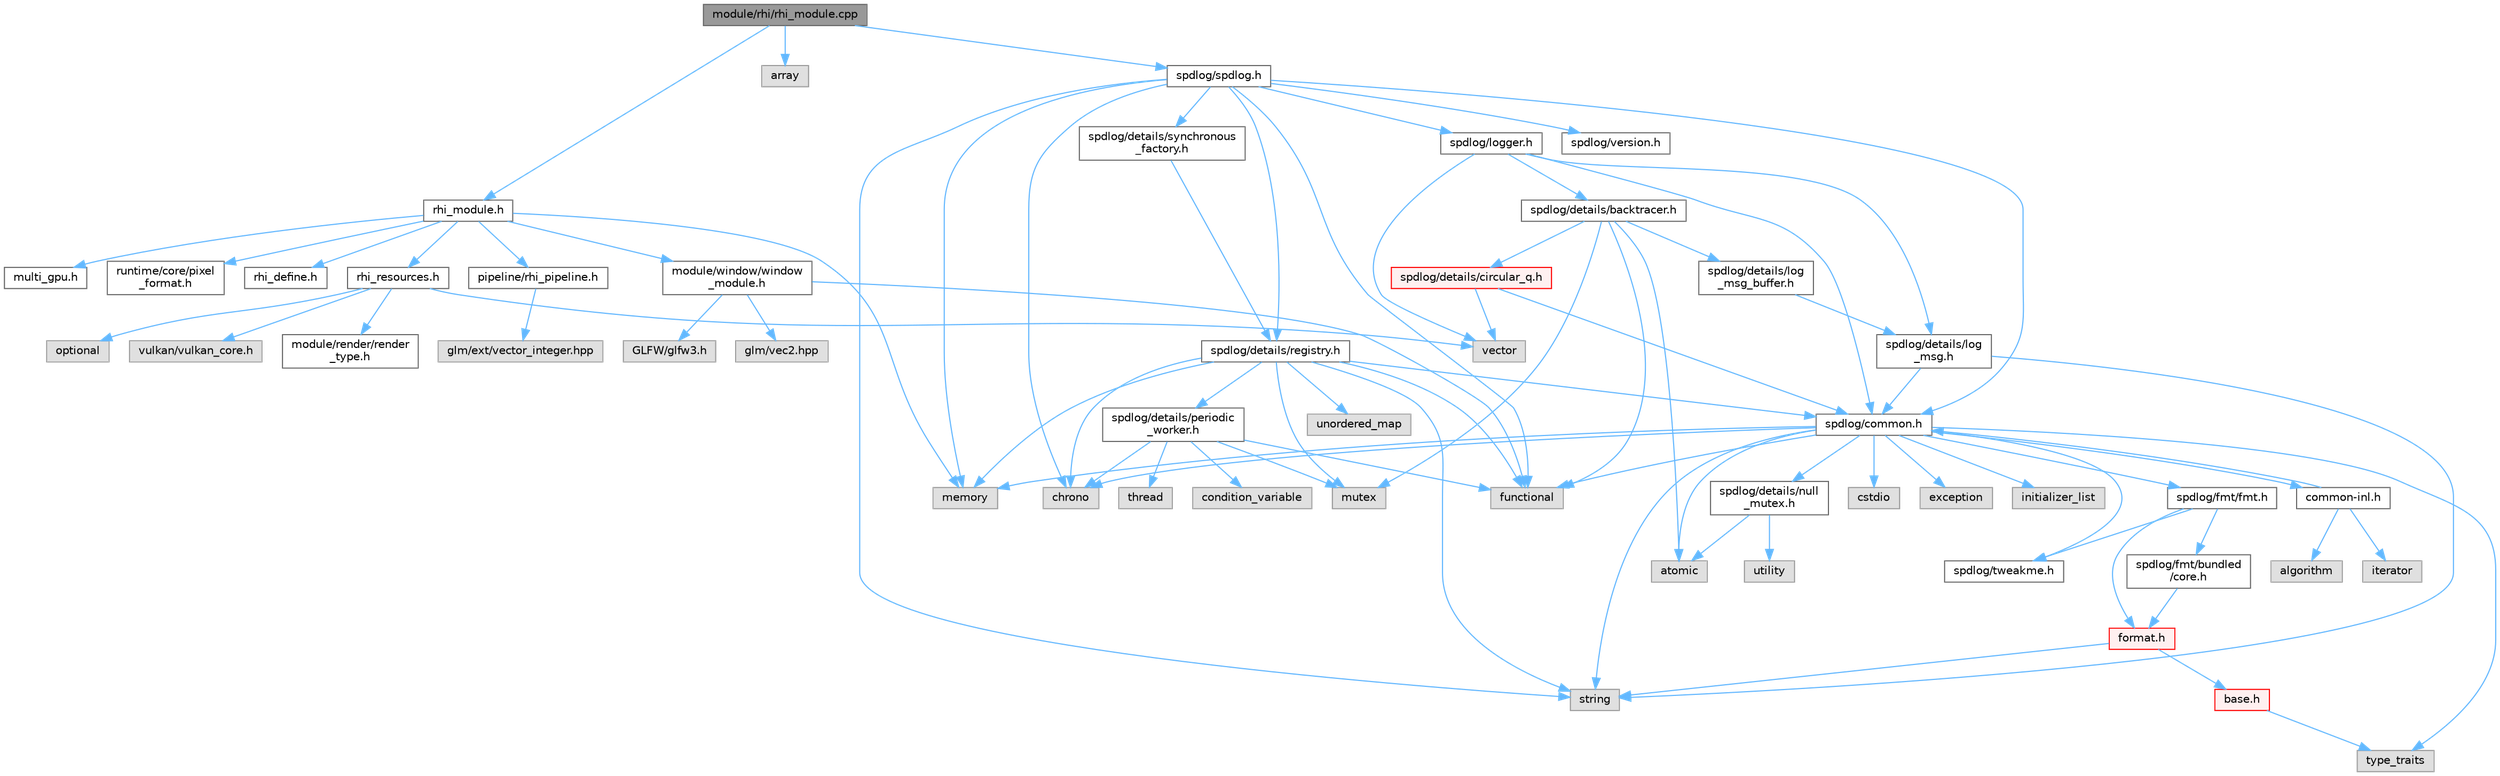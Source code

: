 digraph "module/rhi/rhi_module.cpp"
{
 // LATEX_PDF_SIZE
  bgcolor="transparent";
  edge [fontname=Helvetica,fontsize=10,labelfontname=Helvetica,labelfontsize=10];
  node [fontname=Helvetica,fontsize=10,shape=box,height=0.2,width=0.4];
  Node1 [id="Node000001",label="module/rhi/rhi_module.cpp",height=0.2,width=0.4,color="gray40", fillcolor="grey60", style="filled", fontcolor="black",tooltip=" "];
  Node1 -> Node2 [id="edge1_Node000001_Node000002",color="steelblue1",style="solid",tooltip=" "];
  Node2 [id="Node000002",label="rhi_module.h",height=0.2,width=0.4,color="grey40", fillcolor="white", style="filled",URL="$rhi__module_8h.html",tooltip=" "];
  Node2 -> Node3 [id="edge2_Node000002_Node000003",color="steelblue1",style="solid",tooltip=" "];
  Node3 [id="Node000003",label="module/window/window\l_module.h",height=0.2,width=0.4,color="grey40", fillcolor="white", style="filled",URL="$window__module_8h.html",tooltip=" "];
  Node3 -> Node4 [id="edge3_Node000003_Node000004",color="steelblue1",style="solid",tooltip=" "];
  Node4 [id="Node000004",label="functional",height=0.2,width=0.4,color="grey60", fillcolor="#E0E0E0", style="filled",tooltip=" "];
  Node3 -> Node5 [id="edge4_Node000003_Node000005",color="steelblue1",style="solid",tooltip=" "];
  Node5 [id="Node000005",label="GLFW/glfw3.h",height=0.2,width=0.4,color="grey60", fillcolor="#E0E0E0", style="filled",tooltip=" "];
  Node3 -> Node6 [id="edge5_Node000003_Node000006",color="steelblue1",style="solid",tooltip=" "];
  Node6 [id="Node000006",label="glm/vec2.hpp",height=0.2,width=0.4,color="grey60", fillcolor="#E0E0E0", style="filled",tooltip=" "];
  Node2 -> Node7 [id="edge6_Node000002_Node000007",color="steelblue1",style="solid",tooltip=" "];
  Node7 [id="Node000007",label="memory",height=0.2,width=0.4,color="grey60", fillcolor="#E0E0E0", style="filled",tooltip=" "];
  Node2 -> Node8 [id="edge7_Node000002_Node000008",color="steelblue1",style="solid",tooltip=" "];
  Node8 [id="Node000008",label="multi_gpu.h",height=0.2,width=0.4,color="grey40", fillcolor="white", style="filled",URL="$multi__gpu_8h.html",tooltip=" "];
  Node2 -> Node9 [id="edge8_Node000002_Node000009",color="steelblue1",style="solid",tooltip=" "];
  Node9 [id="Node000009",label="runtime/core/pixel\l_format.h",height=0.2,width=0.4,color="grey40", fillcolor="white", style="filled",URL="$pixel__format_8h.html",tooltip=" "];
  Node2 -> Node10 [id="edge9_Node000002_Node000010",color="steelblue1",style="solid",tooltip=" "];
  Node10 [id="Node000010",label="rhi_define.h",height=0.2,width=0.4,color="grey40", fillcolor="white", style="filled",URL="$rhi__define_8h.html",tooltip=" "];
  Node2 -> Node11 [id="edge10_Node000002_Node000011",color="steelblue1",style="solid",tooltip=" "];
  Node11 [id="Node000011",label="rhi_resources.h",height=0.2,width=0.4,color="grey40", fillcolor="white", style="filled",URL="$rhi__resources_8h.html",tooltip=" "];
  Node11 -> Node12 [id="edge11_Node000011_Node000012",color="steelblue1",style="solid",tooltip=" "];
  Node12 [id="Node000012",label="optional",height=0.2,width=0.4,color="grey60", fillcolor="#E0E0E0", style="filled",tooltip=" "];
  Node11 -> Node13 [id="edge12_Node000011_Node000013",color="steelblue1",style="solid",tooltip=" "];
  Node13 [id="Node000013",label="vulkan/vulkan_core.h",height=0.2,width=0.4,color="grey60", fillcolor="#E0E0E0", style="filled",tooltip=" "];
  Node11 -> Node14 [id="edge13_Node000011_Node000014",color="steelblue1",style="solid",tooltip=" "];
  Node14 [id="Node000014",label="module/render/render\l_type.h",height=0.2,width=0.4,color="grey40", fillcolor="white", style="filled",URL="$render__type_8h.html",tooltip=" "];
  Node11 -> Node15 [id="edge14_Node000011_Node000015",color="steelblue1",style="solid",tooltip=" "];
  Node15 [id="Node000015",label="vector",height=0.2,width=0.4,color="grey60", fillcolor="#E0E0E0", style="filled",tooltip=" "];
  Node2 -> Node16 [id="edge15_Node000002_Node000016",color="steelblue1",style="solid",tooltip=" "];
  Node16 [id="Node000016",label="pipeline/rhi_pipeline.h",height=0.2,width=0.4,color="grey40", fillcolor="white", style="filled",URL="$rhi__pipeline_8h.html",tooltip=" "];
  Node16 -> Node17 [id="edge16_Node000016_Node000017",color="steelblue1",style="solid",tooltip=" "];
  Node17 [id="Node000017",label="glm/ext/vector_integer.hpp",height=0.2,width=0.4,color="grey60", fillcolor="#E0E0E0", style="filled",tooltip=" "];
  Node1 -> Node18 [id="edge17_Node000001_Node000018",color="steelblue1",style="solid",tooltip=" "];
  Node18 [id="Node000018",label="array",height=0.2,width=0.4,color="grey60", fillcolor="#E0E0E0", style="filled",tooltip=" "];
  Node1 -> Node19 [id="edge18_Node000001_Node000019",color="steelblue1",style="solid",tooltip=" "];
  Node19 [id="Node000019",label="spdlog/spdlog.h",height=0.2,width=0.4,color="grey40", fillcolor="white", style="filled",URL="$spdlog_8h.html",tooltip=" "];
  Node19 -> Node20 [id="edge19_Node000019_Node000020",color="steelblue1",style="solid",tooltip=" "];
  Node20 [id="Node000020",label="spdlog/common.h",height=0.2,width=0.4,color="grey40", fillcolor="white", style="filled",URL="$runtime_2spdlog_2include_2spdlog_2common_8h.html",tooltip=" "];
  Node20 -> Node21 [id="edge20_Node000020_Node000021",color="steelblue1",style="solid",tooltip=" "];
  Node21 [id="Node000021",label="spdlog/details/null\l_mutex.h",height=0.2,width=0.4,color="grey40", fillcolor="white", style="filled",URL="$runtime_2spdlog_2include_2spdlog_2details_2null__mutex_8h.html",tooltip=" "];
  Node21 -> Node22 [id="edge21_Node000021_Node000022",color="steelblue1",style="solid",tooltip=" "];
  Node22 [id="Node000022",label="atomic",height=0.2,width=0.4,color="grey60", fillcolor="#E0E0E0", style="filled",tooltip=" "];
  Node21 -> Node23 [id="edge22_Node000021_Node000023",color="steelblue1",style="solid",tooltip=" "];
  Node23 [id="Node000023",label="utility",height=0.2,width=0.4,color="grey60", fillcolor="#E0E0E0", style="filled",tooltip=" "];
  Node20 -> Node24 [id="edge23_Node000020_Node000024",color="steelblue1",style="solid",tooltip=" "];
  Node24 [id="Node000024",label="spdlog/tweakme.h",height=0.2,width=0.4,color="grey40", fillcolor="white", style="filled",URL="$tweakme_8h.html",tooltip=" "];
  Node20 -> Node22 [id="edge24_Node000020_Node000022",color="steelblue1",style="solid",tooltip=" "];
  Node20 -> Node25 [id="edge25_Node000020_Node000025",color="steelblue1",style="solid",tooltip=" "];
  Node25 [id="Node000025",label="chrono",height=0.2,width=0.4,color="grey60", fillcolor="#E0E0E0", style="filled",tooltip=" "];
  Node20 -> Node26 [id="edge26_Node000020_Node000026",color="steelblue1",style="solid",tooltip=" "];
  Node26 [id="Node000026",label="cstdio",height=0.2,width=0.4,color="grey60", fillcolor="#E0E0E0", style="filled",tooltip=" "];
  Node20 -> Node27 [id="edge27_Node000020_Node000027",color="steelblue1",style="solid",tooltip=" "];
  Node27 [id="Node000027",label="exception",height=0.2,width=0.4,color="grey60", fillcolor="#E0E0E0", style="filled",tooltip=" "];
  Node20 -> Node4 [id="edge28_Node000020_Node000004",color="steelblue1",style="solid",tooltip=" "];
  Node20 -> Node28 [id="edge29_Node000020_Node000028",color="steelblue1",style="solid",tooltip=" "];
  Node28 [id="Node000028",label="initializer_list",height=0.2,width=0.4,color="grey60", fillcolor="#E0E0E0", style="filled",tooltip=" "];
  Node20 -> Node7 [id="edge30_Node000020_Node000007",color="steelblue1",style="solid",tooltip=" "];
  Node20 -> Node29 [id="edge31_Node000020_Node000029",color="steelblue1",style="solid",tooltip=" "];
  Node29 [id="Node000029",label="string",height=0.2,width=0.4,color="grey60", fillcolor="#E0E0E0", style="filled",tooltip=" "];
  Node20 -> Node30 [id="edge32_Node000020_Node000030",color="steelblue1",style="solid",tooltip=" "];
  Node30 [id="Node000030",label="type_traits",height=0.2,width=0.4,color="grey60", fillcolor="#E0E0E0", style="filled",tooltip=" "];
  Node20 -> Node31 [id="edge33_Node000020_Node000031",color="steelblue1",style="solid",tooltip=" "];
  Node31 [id="Node000031",label="spdlog/fmt/fmt.h",height=0.2,width=0.4,color="grey40", fillcolor="white", style="filled",URL="$fmt_8h.html",tooltip=" "];
  Node31 -> Node24 [id="edge34_Node000031_Node000024",color="steelblue1",style="solid",tooltip=" "];
  Node31 -> Node32 [id="edge35_Node000031_Node000032",color="steelblue1",style="solid",tooltip=" "];
  Node32 [id="Node000032",label="spdlog/fmt/bundled\l/core.h",height=0.2,width=0.4,color="grey40", fillcolor="white", style="filled",URL="$core_8h.html",tooltip=" "];
  Node32 -> Node33 [id="edge36_Node000032_Node000033",color="steelblue1",style="solid",tooltip=" "];
  Node33 [id="Node000033",label="format.h",height=0.2,width=0.4,color="red", fillcolor="#FFF0F0", style="filled",URL="$spdlog_2include_2spdlog_2fmt_2bundled_2format_8h.html",tooltip=" "];
  Node33 -> Node34 [id="edge37_Node000033_Node000034",color="steelblue1",style="solid",tooltip=" "];
  Node34 [id="Node000034",label="base.h",height=0.2,width=0.4,color="red", fillcolor="#FFF0F0", style="filled",URL="$runtime_2spdlog_2include_2spdlog_2fmt_2bundled_2base_8h.html",tooltip=" "];
  Node34 -> Node30 [id="edge38_Node000034_Node000030",color="steelblue1",style="solid",tooltip=" "];
  Node33 -> Node29 [id="edge39_Node000033_Node000029",color="steelblue1",style="solid",tooltip=" "];
  Node31 -> Node33 [id="edge40_Node000031_Node000033",color="steelblue1",style="solid",tooltip=" "];
  Node20 -> Node189 [id="edge41_Node000020_Node000189",color="steelblue1",style="solid",tooltip=" "];
  Node189 [id="Node000189",label="common-inl.h",height=0.2,width=0.4,color="grey40", fillcolor="white", style="filled",URL="$common-inl_8h.html",tooltip=" "];
  Node189 -> Node20 [id="edge42_Node000189_Node000020",color="steelblue1",style="solid",tooltip=" "];
  Node189 -> Node185 [id="edge43_Node000189_Node000185",color="steelblue1",style="solid",tooltip=" "];
  Node185 [id="Node000185",label="algorithm",height=0.2,width=0.4,color="grey60", fillcolor="#E0E0E0", style="filled",tooltip=" "];
  Node189 -> Node190 [id="edge44_Node000189_Node000190",color="steelblue1",style="solid",tooltip=" "];
  Node190 [id="Node000190",label="iterator",height=0.2,width=0.4,color="grey60", fillcolor="#E0E0E0", style="filled",tooltip=" "];
  Node19 -> Node191 [id="edge45_Node000019_Node000191",color="steelblue1",style="solid",tooltip=" "];
  Node191 [id="Node000191",label="spdlog/details/registry.h",height=0.2,width=0.4,color="grey40", fillcolor="white", style="filled",URL="$registry_8h.html",tooltip=" "];
  Node191 -> Node20 [id="edge46_Node000191_Node000020",color="steelblue1",style="solid",tooltip=" "];
  Node191 -> Node192 [id="edge47_Node000191_Node000192",color="steelblue1",style="solid",tooltip=" "];
  Node192 [id="Node000192",label="spdlog/details/periodic\l_worker.h",height=0.2,width=0.4,color="grey40", fillcolor="white", style="filled",URL="$periodic__worker_8h.html",tooltip=" "];
  Node192 -> Node25 [id="edge48_Node000192_Node000025",color="steelblue1",style="solid",tooltip=" "];
  Node192 -> Node193 [id="edge49_Node000192_Node000193",color="steelblue1",style="solid",tooltip=" "];
  Node193 [id="Node000193",label="condition_variable",height=0.2,width=0.4,color="grey60", fillcolor="#E0E0E0", style="filled",tooltip=" "];
  Node192 -> Node4 [id="edge50_Node000192_Node000004",color="steelblue1",style="solid",tooltip=" "];
  Node192 -> Node194 [id="edge51_Node000192_Node000194",color="steelblue1",style="solid",tooltip=" "];
  Node194 [id="Node000194",label="mutex",height=0.2,width=0.4,color="grey60", fillcolor="#E0E0E0", style="filled",tooltip=" "];
  Node192 -> Node195 [id="edge52_Node000192_Node000195",color="steelblue1",style="solid",tooltip=" "];
  Node195 [id="Node000195",label="thread",height=0.2,width=0.4,color="grey60", fillcolor="#E0E0E0", style="filled",tooltip=" "];
  Node191 -> Node25 [id="edge53_Node000191_Node000025",color="steelblue1",style="solid",tooltip=" "];
  Node191 -> Node4 [id="edge54_Node000191_Node000004",color="steelblue1",style="solid",tooltip=" "];
  Node191 -> Node7 [id="edge55_Node000191_Node000007",color="steelblue1",style="solid",tooltip=" "];
  Node191 -> Node194 [id="edge56_Node000191_Node000194",color="steelblue1",style="solid",tooltip=" "];
  Node191 -> Node29 [id="edge57_Node000191_Node000029",color="steelblue1",style="solid",tooltip=" "];
  Node191 -> Node196 [id="edge58_Node000191_Node000196",color="steelblue1",style="solid",tooltip=" "];
  Node196 [id="Node000196",label="unordered_map",height=0.2,width=0.4,color="grey60", fillcolor="#E0E0E0", style="filled",tooltip=" "];
  Node19 -> Node197 [id="edge59_Node000019_Node000197",color="steelblue1",style="solid",tooltip=" "];
  Node197 [id="Node000197",label="spdlog/details/synchronous\l_factory.h",height=0.2,width=0.4,color="grey40", fillcolor="white", style="filled",URL="$synchronous__factory_8h.html",tooltip=" "];
  Node197 -> Node191 [id="edge60_Node000197_Node000191",color="steelblue1",style="solid",tooltip=" "];
  Node19 -> Node198 [id="edge61_Node000019_Node000198",color="steelblue1",style="solid",tooltip=" "];
  Node198 [id="Node000198",label="spdlog/logger.h",height=0.2,width=0.4,color="grey40", fillcolor="white", style="filled",URL="$logger_8h.html",tooltip=" "];
  Node198 -> Node20 [id="edge62_Node000198_Node000020",color="steelblue1",style="solid",tooltip=" "];
  Node198 -> Node199 [id="edge63_Node000198_Node000199",color="steelblue1",style="solid",tooltip=" "];
  Node199 [id="Node000199",label="spdlog/details/backtracer.h",height=0.2,width=0.4,color="grey40", fillcolor="white", style="filled",URL="$backtracer_8h.html",tooltip=" "];
  Node199 -> Node200 [id="edge64_Node000199_Node000200",color="steelblue1",style="solid",tooltip=" "];
  Node200 [id="Node000200",label="spdlog/details/circular_q.h",height=0.2,width=0.4,color="red", fillcolor="#FFF0F0", style="filled",URL="$circular__q_8h.html",tooltip=" "];
  Node200 -> Node15 [id="edge65_Node000200_Node000015",color="steelblue1",style="solid",tooltip=" "];
  Node200 -> Node20 [id="edge66_Node000200_Node000020",color="steelblue1",style="solid",tooltip=" "];
  Node199 -> Node201 [id="edge67_Node000199_Node000201",color="steelblue1",style="solid",tooltip=" "];
  Node201 [id="Node000201",label="spdlog/details/log\l_msg_buffer.h",height=0.2,width=0.4,color="grey40", fillcolor="white", style="filled",URL="$log__msg__buffer_8h.html",tooltip=" "];
  Node201 -> Node202 [id="edge68_Node000201_Node000202",color="steelblue1",style="solid",tooltip=" "];
  Node202 [id="Node000202",label="spdlog/details/log\l_msg.h",height=0.2,width=0.4,color="grey40", fillcolor="white", style="filled",URL="$log__msg_8h.html",tooltip=" "];
  Node202 -> Node20 [id="edge69_Node000202_Node000020",color="steelblue1",style="solid",tooltip=" "];
  Node202 -> Node29 [id="edge70_Node000202_Node000029",color="steelblue1",style="solid",tooltip=" "];
  Node199 -> Node22 [id="edge71_Node000199_Node000022",color="steelblue1",style="solid",tooltip=" "];
  Node199 -> Node4 [id="edge72_Node000199_Node000004",color="steelblue1",style="solid",tooltip=" "];
  Node199 -> Node194 [id="edge73_Node000199_Node000194",color="steelblue1",style="solid",tooltip=" "];
  Node198 -> Node202 [id="edge74_Node000198_Node000202",color="steelblue1",style="solid",tooltip=" "];
  Node198 -> Node15 [id="edge75_Node000198_Node000015",color="steelblue1",style="solid",tooltip=" "];
  Node19 -> Node203 [id="edge76_Node000019_Node000203",color="steelblue1",style="solid",tooltip=" "];
  Node203 [id="Node000203",label="spdlog/version.h",height=0.2,width=0.4,color="grey40", fillcolor="white", style="filled",URL="$runtime_2spdlog_2include_2spdlog_2version_8h.html",tooltip=" "];
  Node19 -> Node25 [id="edge77_Node000019_Node000025",color="steelblue1",style="solid",tooltip=" "];
  Node19 -> Node4 [id="edge78_Node000019_Node000004",color="steelblue1",style="solid",tooltip=" "];
  Node19 -> Node7 [id="edge79_Node000019_Node000007",color="steelblue1",style="solid",tooltip=" "];
  Node19 -> Node29 [id="edge80_Node000019_Node000029",color="steelblue1",style="solid",tooltip=" "];
}

